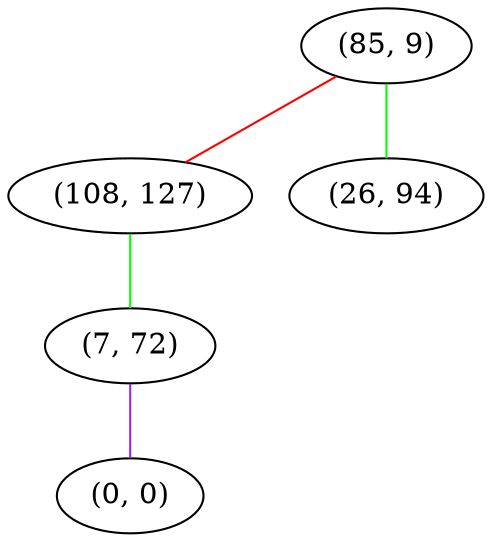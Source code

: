 graph "" {
"(85, 9)";
"(108, 127)";
"(26, 94)";
"(7, 72)";
"(0, 0)";
"(85, 9)" -- "(108, 127)"  [color=red, key=0, weight=1];
"(85, 9)" -- "(26, 94)"  [color=green, key=0, weight=2];
"(108, 127)" -- "(7, 72)"  [color=green, key=0, weight=2];
"(7, 72)" -- "(0, 0)"  [color=purple, key=0, weight=4];
}
